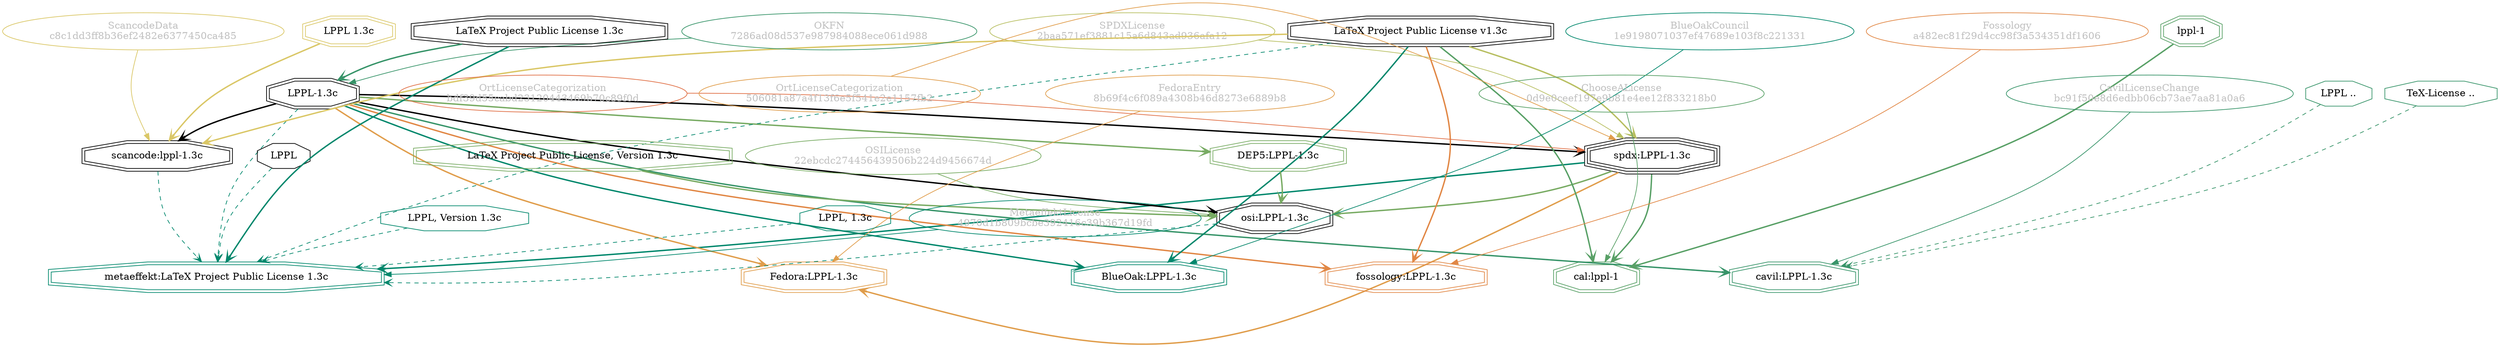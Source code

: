 strict digraph {
    node [shape=box];
    graph [splines=curved];
    2597 [label="SPDXLicense\n2baa571ef3881c15a6d843ad936afa12"
         ,fontcolor=gray
         ,color="#b8bf62"
         ,fillcolor="beige;1"
         ,shape=ellipse];
    2598 [label="spdx:LPPL-1.3c"
         ,shape=tripleoctagon];
    2599 [label="LPPL-1.3c"
         ,shape=doubleoctagon];
    2600 [label="LaTeX Project Public License v1.3c"
         ,shape=doubleoctagon];
    5108 [label="OSILicense\n22ebcdc274456439506b224d9456674d"
         ,fontcolor=gray
         ,color="#78ab63"
         ,fillcolor="beige;1"
         ,shape=ellipse];
    5109 [label="osi:LPPL-1.3c"
         ,shape=doubleoctagon];
    5110 [label="LaTeX Project Public License, Version 1.3c"
         ,color="#78ab63"
         ,shape=doubleoctagon];
    5111 [label="DEP5:LPPL-1.3c"
         ,color="#78ab63"
         ,shape=doubleoctagon];
    7015 [label=LPPL,shape=octagon];
    7016 [label="FedoraEntry\n8b69f4c6f089a4308b46d8273e6889b8"
         ,fontcolor=gray
         ,color="#e09d4b"
         ,fillcolor="beige;1"
         ,shape=ellipse];
    7017 [label="Fedora:LPPL-1.3c"
         ,color="#e09d4b"
         ,shape=doubleoctagon];
    8867 [label="BlueOakCouncil\n1e9198071037ef47689e103f8c221331"
         ,fontcolor=gray
         ,color="#00876c"
         ,fillcolor="beige;1"
         ,shape=ellipse];
    8868 [label="BlueOak:LPPL-1.3c"
         ,color="#00876c"
         ,shape=doubleoctagon];
    10960 [label="ChooseALicense\n0d9e0ceef197e9b81e4ee12f833218b0"
          ,fontcolor=gray
          ,color="#58a066"
          ,fillcolor="beige;1"
          ,shape=ellipse];
    10961 [label="cal:lppl-1"
          ,color="#58a066"
          ,shape=doubleoctagon];
    10962 [label="lppl-1"
          ,color="#58a066"
          ,shape=doubleoctagon];
    18830 [label="ScancodeData\nc8c1dd3ff8b36ef2482e6377450ca485"
          ,fontcolor=gray
          ,color="#dac767"
          ,fillcolor="beige;1"
          ,shape=ellipse];
    18831 [label="scancode:lppl-1.3c"
          ,shape=doubleoctagon];
    18832 [label="LPPL 1.3c"
          ,color="#dac767"
          ,shape=doubleoctagon];
    26338 [label="Fossology\na482ec81f29d4cc98f3a534351df1606"
          ,fontcolor=gray
          ,color="#e18745"
          ,fillcolor="beige;1"
          ,shape=ellipse];
    26339 [label="fossology:LPPL-1.3c"
          ,color="#e18745"
          ,shape=doubleoctagon];
    28324 [label="OKFN\n7286ad08d537e987984088ece061d988"
          ,fontcolor=gray
          ,color="#379469"
          ,fillcolor="beige;1"
          ,shape=ellipse];
    28325 [label="LaTeX Project Public License 1.3c"
          ,shape=doubleoctagon];
    28797 [label="OrtLicenseCategorization\nbdf39d55cabd23120443469b70c89f0d"
          ,fontcolor=gray
          ,color="#e06f45"
          ,fillcolor="beige;1"
          ,shape=ellipse];
    35552 [label="OrtLicenseCategorization\n506081a87a4f13f6e5f541e2e1157fb2"
          ,fontcolor=gray
          ,color="#e09d4b"
          ,fillcolor="beige;1"
          ,shape=ellipse];
    37128 [label="CavilLicenseChange\nbc91f50e8d6edbb06cb73ae7aa81a0a6"
          ,fontcolor=gray
          ,color="#379469"
          ,fillcolor="beige;1"
          ,shape=ellipse];
    37129 [label="cavil:LPPL-1.3c"
          ,color="#379469"
          ,shape=doubleoctagon];
    37130 [label="LPPL .."
          ,color="#379469"
          ,shape=octagon];
    37131 [label="TeX-License .."
          ,color="#379469"
          ,shape=octagon];
    44615 [label="MetaeffektLicense\n4970d1b809bcbe392416c39b367d19fd"
          ,fontcolor=gray
          ,color="#00876c"
          ,fillcolor="beige;1"
          ,shape=ellipse];
    44616 [label="metaeffekt:LaTeX Project Public License 1.3c"
          ,color="#00876c"
          ,shape=doubleoctagon];
    44617 [label="LPPL, Version 1.3c"
          ,color="#00876c"
          ,shape=octagon];
    44618 [label="LPPL, 1.3c"
          ,color="#00876c"
          ,shape=octagon];
    2597 -> 2598 [weight=0.5
                 ,color="#b8bf62"];
    2598 -> 5109 [style=bold
                 ,arrowhead=vee
                 ,weight=0.7
                 ,color="#78ab63"];
    2598 -> 7017 [style=bold
                 ,arrowhead=vee
                 ,weight=0.7
                 ,color="#e09d4b"];
    2598 -> 10961 [style=bold
                  ,arrowhead=vee
                  ,weight=0.7
                  ,color="#58a066"];
    2598 -> 44616 [style=bold
                  ,arrowhead=vee
                  ,weight=0.7
                  ,color="#00876c"];
    2599 -> 2598 [style=bold
                 ,arrowhead=vee
                 ,weight=0.7];
    2599 -> 5109 [style=bold
                 ,arrowhead=vee
                 ,weight=0.7];
    2599 -> 5111 [style=bold
                 ,arrowhead=vee
                 ,weight=0.7
                 ,color="#78ab63"];
    2599 -> 7017 [style=bold
                 ,arrowhead=vee
                 ,weight=0.7
                 ,color="#e09d4b"];
    2599 -> 8868 [style=bold
                 ,arrowhead=vee
                 ,weight=0.7
                 ,color="#00876c"];
    2599 -> 18831 [style=bold
                  ,arrowhead=vee
                  ,weight=0.7];
    2599 -> 26339 [style=bold
                  ,arrowhead=vee
                  ,weight=0.7
                  ,color="#e18745"];
    2599 -> 37129 [style=bold
                  ,arrowhead=vee
                  ,weight=0.7
                  ,color="#379469"];
    2599 -> 37129 [style=bold
                  ,arrowhead=vee
                  ,weight=0.7
                  ,color="#379469"];
    2599 -> 44616 [style=dashed
                  ,arrowhead=vee
                  ,weight=0.5
                  ,color="#00876c"];
    2600 -> 2598 [style=bold
                 ,arrowhead=vee
                 ,weight=0.7
                 ,color="#b8bf62"];
    2600 -> 8868 [style=bold
                 ,arrowhead=vee
                 ,weight=0.7
                 ,color="#00876c"];
    2600 -> 10961 [style=bold
                  ,arrowhead=vee
                  ,weight=0.7
                  ,color="#58a066"];
    2600 -> 18831 [style=bold
                  ,arrowhead=vee
                  ,weight=0.7
                  ,color="#dac767"];
    2600 -> 26339 [style=bold
                  ,arrowhead=vee
                  ,weight=0.7
                  ,color="#e18745"];
    2600 -> 44616 [style=dashed
                  ,arrowhead=vee
                  ,weight=0.5
                  ,color="#00876c"];
    5108 -> 5109 [weight=0.5
                 ,color="#78ab63"];
    5109 -> 44616 [style=dashed
                  ,arrowhead=vee
                  ,weight=0.5
                  ,color="#00876c"];
    5110 -> 5109 [style=bold
                 ,arrowhead=vee
                 ,weight=0.7
                 ,color="#78ab63"];
    5111 -> 5109 [style=bold
                 ,arrowhead=vee
                 ,weight=0.7
                 ,color="#78ab63"];
    7015 -> 44616 [style=dashed
                  ,arrowhead=vee
                  ,weight=0.5
                  ,color="#00876c"];
    7016 -> 7017 [weight=0.5
                 ,color="#e09d4b"];
    8867 -> 8868 [weight=0.5
                 ,color="#00876c"];
    10960 -> 10961 [weight=0.5
                   ,color="#58a066"];
    10962 -> 10961 [style=bold
                   ,arrowhead=vee
                   ,weight=0.7
                   ,color="#58a066"];
    18830 -> 18831 [weight=0.5
                   ,color="#dac767"];
    18831 -> 44616 [style=dashed
                   ,arrowhead=vee
                   ,weight=0.5
                   ,color="#00876c"];
    18832 -> 18831 [style=bold
                   ,arrowhead=vee
                   ,weight=0.7
                   ,color="#dac767"];
    26338 -> 26339 [weight=0.5
                   ,color="#e18745"];
    28324 -> 2599 [weight=0.5
                  ,color="#379469"];
    28325 -> 2599 [style=bold
                  ,arrowhead=vee
                  ,weight=0.7
                  ,color="#379469"];
    28325 -> 44616 [style=bold
                   ,arrowhead=vee
                   ,weight=0.7
                   ,color="#00876c"];
    28797 -> 2598 [weight=0.5
                  ,color="#e06f45"];
    35552 -> 2598 [weight=0.5
                  ,color="#e09d4b"];
    37128 -> 37129 [weight=0.5
                   ,color="#379469"];
    37130 -> 37129 [style=dashed
                   ,arrowhead=vee
                   ,weight=0.5
                   ,color="#379469"];
    37131 -> 37129 [style=dashed
                   ,arrowhead=vee
                   ,weight=0.5
                   ,color="#379469"];
    44615 -> 44616 [weight=0.5
                   ,color="#00876c"];
    44617 -> 44616 [style=dashed
                   ,arrowhead=vee
                   ,weight=0.5
                   ,color="#00876c"];
    44618 -> 44616 [style=dashed
                   ,arrowhead=vee
                   ,weight=0.5
                   ,color="#00876c"];
}
